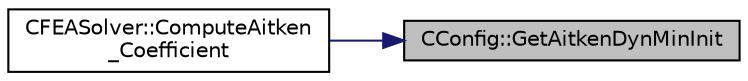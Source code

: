 digraph "CConfig::GetAitkenDynMinInit"
{
 // LATEX_PDF_SIZE
  edge [fontname="Helvetica",fontsize="10",labelfontname="Helvetica",labelfontsize="10"];
  node [fontname="Helvetica",fontsize="10",shape=record];
  rankdir="RL";
  Node1 [label="CConfig::GetAitkenDynMinInit",height=0.2,width=0.4,color="black", fillcolor="grey75", style="filled", fontcolor="black",tooltip="Get Aitken's maximum relaxation parameter for dynamic relaxation cases and first iteration."];
  Node1 -> Node2 [dir="back",color="midnightblue",fontsize="10",style="solid",fontname="Helvetica"];
  Node2 [label="CFEASolver::ComputeAitken\l_Coefficient",height=0.2,width=0.4,color="black", fillcolor="white", style="filled",URL="$classCFEASolver.html#a156f56cb6deb953168b9d1492d3863a6",tooltip="Computation of Aitken's coefficient."];
}
